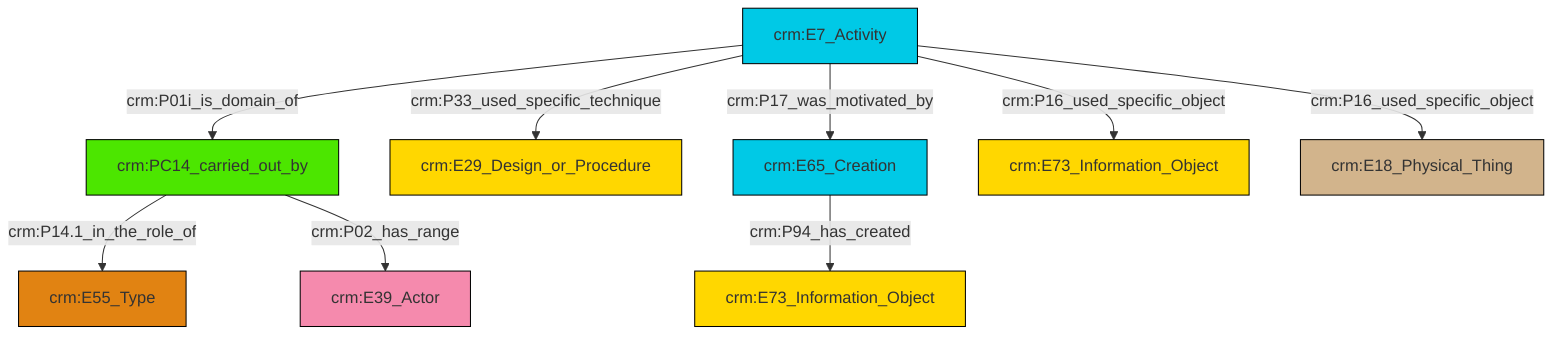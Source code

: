 graph TD
classDef Literal fill:#f2f2f2,stroke:#000000;
classDef CRM_Entity fill:#FFFFFF,stroke:#000000;
classDef Temporal_Entity fill:#00C9E6, stroke:#000000;
classDef Type fill:#E18312, stroke:#000000;
classDef Time-Span fill:#2C9C91, stroke:#000000;
classDef Appellation fill:#FFEB7F, stroke:#000000;
classDef Place fill:#008836, stroke:#000000;
classDef Persistent_Item fill:#B266B2, stroke:#000000;
classDef Conceptual_Object fill:#FFD700, stroke:#000000;
classDef Physical_Thing fill:#D2B48C, stroke:#000000;
classDef Actor fill:#f58aad, stroke:#000000;
classDef PC_Classes fill:#4ce600, stroke:#000000;
classDef Multi fill:#cccccc,stroke:#000000;

0["crm:PC14_carried_out_by"]:::PC_Classes -->|crm:P14.1_in_the_role_of| 1["crm:E55_Type"]:::Type
2["crm:E7_Activity"]:::Temporal_Entity -->|crm:P01i_is_domain_of| 0["crm:PC14_carried_out_by"]:::PC_Classes
0["crm:PC14_carried_out_by"]:::PC_Classes -->|crm:P02_has_range| 5["crm:E39_Actor"]:::Actor
2["crm:E7_Activity"]:::Temporal_Entity -->|crm:P33_used_specific_technique| 3["crm:E29_Design_or_Procedure"]:::Conceptual_Object
2["crm:E7_Activity"]:::Temporal_Entity -->|crm:P16_used_specific_object| 10["crm:E73_Information_Object"]:::Conceptual_Object
2["crm:E7_Activity"]:::Temporal_Entity -->|crm:P16_used_specific_object| 13["crm:E18_Physical_Thing"]:::Physical_Thing
7["crm:E65_Creation"]:::Temporal_Entity -->|crm:P94_has_created| 11["crm:E73_Information_Object"]:::Conceptual_Object
2["crm:E7_Activity"]:::Temporal_Entity -->|crm:P17_was_motivated_by| 7["crm:E65_Creation"]:::Temporal_Entity